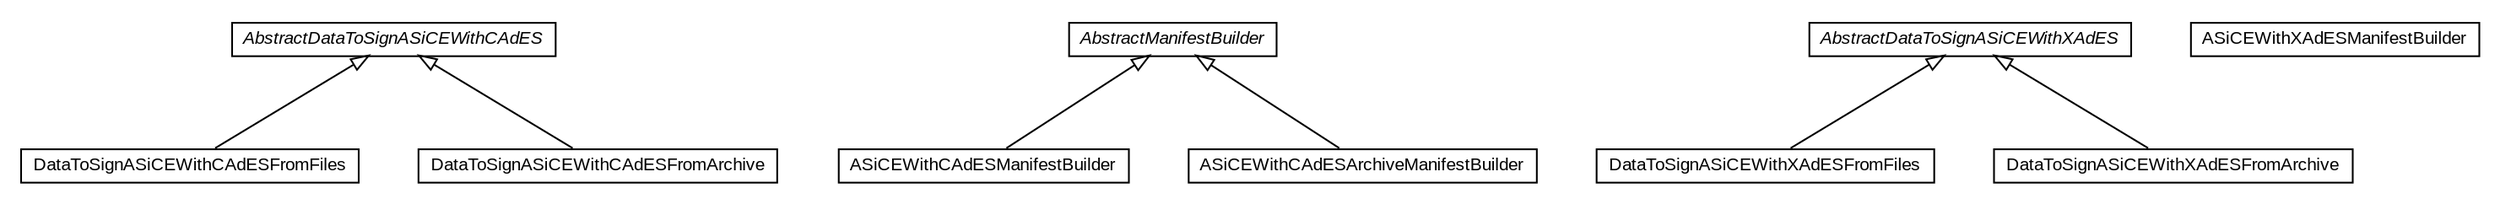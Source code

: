 #!/usr/local/bin/dot
#
# Class diagram 
# Generated by UMLGraph version R5_6-24-gf6e263 (http://www.umlgraph.org/)
#

digraph G {
	edge [fontname="arial",fontsize=10,labelfontname="arial",labelfontsize=10];
	node [fontname="arial",fontsize=10,shape=plaintext];
	nodesep=0.25;
	ranksep=0.5;
	// eu.europa.esig.dss.asic.signature.asice.DataToSignASiCEWithCAdESFromFiles
	c96121 [label=<<table title="eu.europa.esig.dss.asic.signature.asice.DataToSignASiCEWithCAdESFromFiles" border="0" cellborder="1" cellspacing="0" cellpadding="2" port="p" href="./DataToSignASiCEWithCAdESFromFiles.html">
		<tr><td><table border="0" cellspacing="0" cellpadding="1">
<tr><td align="center" balign="center"> DataToSignASiCEWithCAdESFromFiles </td></tr>
		</table></td></tr>
		</table>>, URL="./DataToSignASiCEWithCAdESFromFiles.html", fontname="arial", fontcolor="black", fontsize=10.0];
	// eu.europa.esig.dss.asic.signature.asice.DataToSignASiCEWithCAdESFromArchive
	c96122 [label=<<table title="eu.europa.esig.dss.asic.signature.asice.DataToSignASiCEWithCAdESFromArchive" border="0" cellborder="1" cellspacing="0" cellpadding="2" port="p" href="./DataToSignASiCEWithCAdESFromArchive.html">
		<tr><td><table border="0" cellspacing="0" cellpadding="1">
<tr><td align="center" balign="center"> DataToSignASiCEWithCAdESFromArchive </td></tr>
		</table></td></tr>
		</table>>, URL="./DataToSignASiCEWithCAdESFromArchive.html", fontname="arial", fontcolor="black", fontsize=10.0];
	// eu.europa.esig.dss.asic.signature.asice.ASiCEWithCAdESManifestBuilder
	c96123 [label=<<table title="eu.europa.esig.dss.asic.signature.asice.ASiCEWithCAdESManifestBuilder" border="0" cellborder="1" cellspacing="0" cellpadding="2" port="p" href="./ASiCEWithCAdESManifestBuilder.html">
		<tr><td><table border="0" cellspacing="0" cellpadding="1">
<tr><td align="center" balign="center"> ASiCEWithCAdESManifestBuilder </td></tr>
		</table></td></tr>
		</table>>, URL="./ASiCEWithCAdESManifestBuilder.html", fontname="arial", fontcolor="black", fontsize=10.0];
	// eu.europa.esig.dss.asic.signature.asice.ASiCEWithCAdESArchiveManifestBuilder
	c96124 [label=<<table title="eu.europa.esig.dss.asic.signature.asice.ASiCEWithCAdESArchiveManifestBuilder" border="0" cellborder="1" cellspacing="0" cellpadding="2" port="p" href="./ASiCEWithCAdESArchiveManifestBuilder.html">
		<tr><td><table border="0" cellspacing="0" cellpadding="1">
<tr><td align="center" balign="center"> ASiCEWithCAdESArchiveManifestBuilder </td></tr>
		</table></td></tr>
		</table>>, URL="./ASiCEWithCAdESArchiveManifestBuilder.html", fontname="arial", fontcolor="black", fontsize=10.0];
	// eu.europa.esig.dss.asic.signature.asice.AbstractManifestBuilder
	c96125 [label=<<table title="eu.europa.esig.dss.asic.signature.asice.AbstractManifestBuilder" border="0" cellborder="1" cellspacing="0" cellpadding="2" port="p" href="./AbstractManifestBuilder.html">
		<tr><td><table border="0" cellspacing="0" cellpadding="1">
<tr><td align="center" balign="center"><font face="arial italic"> AbstractManifestBuilder </font></td></tr>
		</table></td></tr>
		</table>>, URL="./AbstractManifestBuilder.html", fontname="arial", fontcolor="black", fontsize=10.0];
	// eu.europa.esig.dss.asic.signature.asice.AbstractDataToSignASiCEWithCAdES
	c96126 [label=<<table title="eu.europa.esig.dss.asic.signature.asice.AbstractDataToSignASiCEWithCAdES" border="0" cellborder="1" cellspacing="0" cellpadding="2" port="p" href="./AbstractDataToSignASiCEWithCAdES.html">
		<tr><td><table border="0" cellspacing="0" cellpadding="1">
<tr><td align="center" balign="center"><font face="arial italic"> AbstractDataToSignASiCEWithCAdES </font></td></tr>
		</table></td></tr>
		</table>>, URL="./AbstractDataToSignASiCEWithCAdES.html", fontname="arial", fontcolor="black", fontsize=10.0];
	// eu.europa.esig.dss.asic.signature.asice.DataToSignASiCEWithXAdESFromFiles
	c96127 [label=<<table title="eu.europa.esig.dss.asic.signature.asice.DataToSignASiCEWithXAdESFromFiles" border="0" cellborder="1" cellspacing="0" cellpadding="2" port="p" href="./DataToSignASiCEWithXAdESFromFiles.html">
		<tr><td><table border="0" cellspacing="0" cellpadding="1">
<tr><td align="center" balign="center"> DataToSignASiCEWithXAdESFromFiles </td></tr>
		</table></td></tr>
		</table>>, URL="./DataToSignASiCEWithXAdESFromFiles.html", fontname="arial", fontcolor="black", fontsize=10.0];
	// eu.europa.esig.dss.asic.signature.asice.DataToSignASiCEWithXAdESFromArchive
	c96128 [label=<<table title="eu.europa.esig.dss.asic.signature.asice.DataToSignASiCEWithXAdESFromArchive" border="0" cellborder="1" cellspacing="0" cellpadding="2" port="p" href="./DataToSignASiCEWithXAdESFromArchive.html">
		<tr><td><table border="0" cellspacing="0" cellpadding="1">
<tr><td align="center" balign="center"> DataToSignASiCEWithXAdESFromArchive </td></tr>
		</table></td></tr>
		</table>>, URL="./DataToSignASiCEWithXAdESFromArchive.html", fontname="arial", fontcolor="black", fontsize=10.0];
	// eu.europa.esig.dss.asic.signature.asice.ASiCEWithXAdESManifestBuilder
	c96129 [label=<<table title="eu.europa.esig.dss.asic.signature.asice.ASiCEWithXAdESManifestBuilder" border="0" cellborder="1" cellspacing="0" cellpadding="2" port="p" href="./ASiCEWithXAdESManifestBuilder.html">
		<tr><td><table border="0" cellspacing="0" cellpadding="1">
<tr><td align="center" balign="center"> ASiCEWithXAdESManifestBuilder </td></tr>
		</table></td></tr>
		</table>>, URL="./ASiCEWithXAdESManifestBuilder.html", fontname="arial", fontcolor="black", fontsize=10.0];
	// eu.europa.esig.dss.asic.signature.asice.AbstractDataToSignASiCEWithXAdES
	c96130 [label=<<table title="eu.europa.esig.dss.asic.signature.asice.AbstractDataToSignASiCEWithXAdES" border="0" cellborder="1" cellspacing="0" cellpadding="2" port="p" href="./AbstractDataToSignASiCEWithXAdES.html">
		<tr><td><table border="0" cellspacing="0" cellpadding="1">
<tr><td align="center" balign="center"><font face="arial italic"> AbstractDataToSignASiCEWithXAdES </font></td></tr>
		</table></td></tr>
		</table>>, URL="./AbstractDataToSignASiCEWithXAdES.html", fontname="arial", fontcolor="black", fontsize=10.0];
	//eu.europa.esig.dss.asic.signature.asice.DataToSignASiCEWithCAdESFromFiles extends eu.europa.esig.dss.asic.signature.asice.AbstractDataToSignASiCEWithCAdES
	c96126:p -> c96121:p [dir=back,arrowtail=empty];
	//eu.europa.esig.dss.asic.signature.asice.DataToSignASiCEWithCAdESFromArchive extends eu.europa.esig.dss.asic.signature.asice.AbstractDataToSignASiCEWithCAdES
	c96126:p -> c96122:p [dir=back,arrowtail=empty];
	//eu.europa.esig.dss.asic.signature.asice.ASiCEWithCAdESManifestBuilder extends eu.europa.esig.dss.asic.signature.asice.AbstractManifestBuilder
	c96125:p -> c96123:p [dir=back,arrowtail=empty];
	//eu.europa.esig.dss.asic.signature.asice.ASiCEWithCAdESArchiveManifestBuilder extends eu.europa.esig.dss.asic.signature.asice.AbstractManifestBuilder
	c96125:p -> c96124:p [dir=back,arrowtail=empty];
	//eu.europa.esig.dss.asic.signature.asice.DataToSignASiCEWithXAdESFromFiles extends eu.europa.esig.dss.asic.signature.asice.AbstractDataToSignASiCEWithXAdES
	c96130:p -> c96127:p [dir=back,arrowtail=empty];
	//eu.europa.esig.dss.asic.signature.asice.DataToSignASiCEWithXAdESFromArchive extends eu.europa.esig.dss.asic.signature.asice.AbstractDataToSignASiCEWithXAdES
	c96130:p -> c96128:p [dir=back,arrowtail=empty];
}

